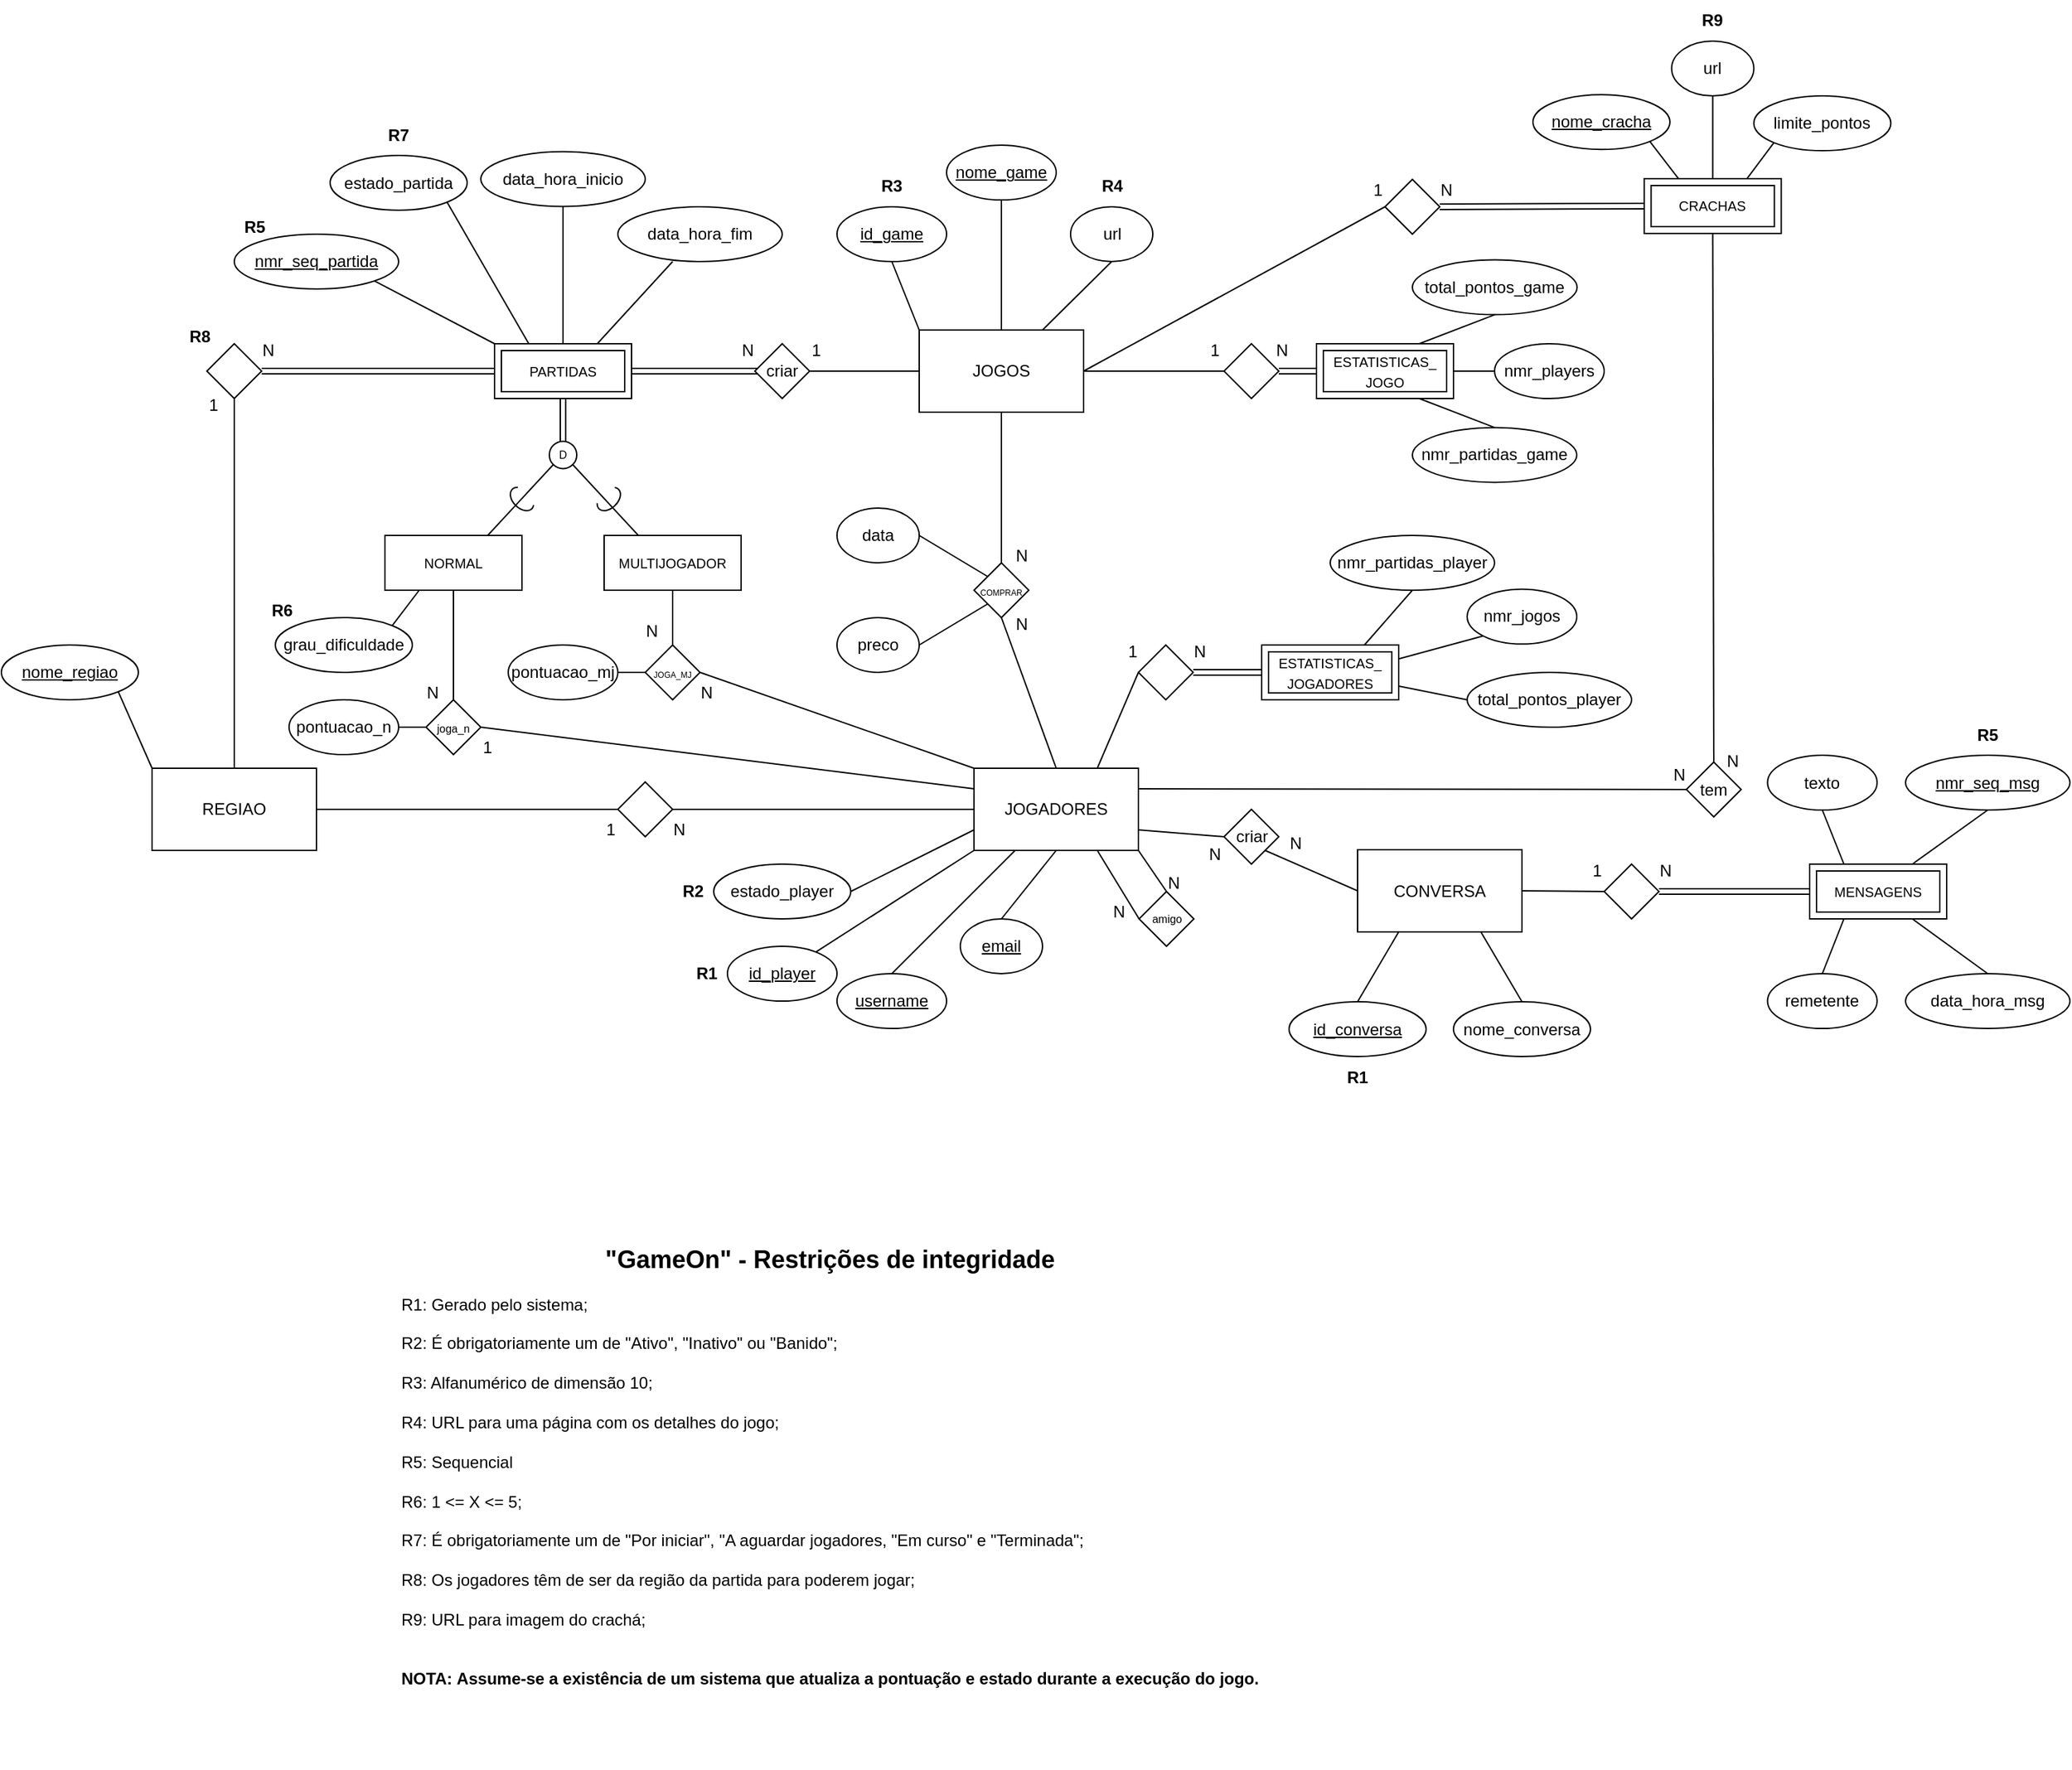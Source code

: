 <mxfile version="20.8.16" type="device"><diagram id="R2lEEEUBdFMjLlhIrx00" name="Page-1"><mxGraphModel dx="2140" dy="1729" grid="1" gridSize="10" guides="1" tooltips="1" connect="1" arrows="1" fold="1" page="1" pageScale="1" pageWidth="850" pageHeight="1100" math="0" shadow="0" extFonts="Permanent Marker^https://fonts.googleapis.com/css?family=Permanent+Marker"><root><mxCell id="0"/><mxCell id="1" parent="0"/><mxCell id="5ZUlN4R4fgIaZtP-SAai-1" value="JOGADORES" style="rounded=0;whiteSpace=wrap;html=1;" parent="1" vertex="1"><mxGeometry x="420" y="290" width="120" height="60" as="geometry"/></mxCell><mxCell id="5ZUlN4R4fgIaZtP-SAai-4" value="estado_player" style="ellipse;whiteSpace=wrap;html=1;" parent="1" vertex="1"><mxGeometry x="230" y="360" width="100" height="40" as="geometry"/></mxCell><mxCell id="5ZUlN4R4fgIaZtP-SAai-7" value="&lt;u&gt;id_player&lt;/u&gt;" style="ellipse;whiteSpace=wrap;html=1;" parent="1" vertex="1"><mxGeometry x="240" y="420" width="80" height="40" as="geometry"/></mxCell><mxCell id="5ZUlN4R4fgIaZtP-SAai-8" value="&lt;u&gt;username&lt;/u&gt;" style="ellipse;whiteSpace=wrap;html=1;" parent="1" vertex="1"><mxGeometry x="320" y="440" width="80" height="40" as="geometry"/></mxCell><mxCell id="5ZUlN4R4fgIaZtP-SAai-9" value="&lt;u&gt;email&lt;/u&gt;" style="ellipse;whiteSpace=wrap;html=1;" parent="1" vertex="1"><mxGeometry x="410" y="400" width="60" height="40" as="geometry"/></mxCell><mxCell id="5ZUlN4R4fgIaZtP-SAai-16" value="" style="rhombus;whiteSpace=wrap;html=1;" parent="1" vertex="1"><mxGeometry x="160" y="300" width="40" height="40" as="geometry"/></mxCell><mxCell id="5ZUlN4R4fgIaZtP-SAai-19" value="" style="endArrow=none;html=1;rounded=0;entryX=1;entryY=0.5;entryDx=0;entryDy=0;exitX=0;exitY=0.5;exitDx=0;exitDy=0;" parent="1" source="5ZUlN4R4fgIaZtP-SAai-1" target="5ZUlN4R4fgIaZtP-SAai-16" edge="1"><mxGeometry width="50" height="50" relative="1" as="geometry"><mxPoint x="420" y="310" as="sourcePoint"/><mxPoint x="470" y="260" as="targetPoint"/></mxGeometry></mxCell><mxCell id="5ZUlN4R4fgIaZtP-SAai-20" value="REGIAO" style="rounded=0;whiteSpace=wrap;html=1;" parent="1" vertex="1"><mxGeometry x="-180" y="290" width="120" height="60" as="geometry"/></mxCell><mxCell id="5ZUlN4R4fgIaZtP-SAai-21" value="&lt;u&gt;nome_regiao&lt;/u&gt;" style="ellipse;whiteSpace=wrap;html=1;" parent="1" vertex="1"><mxGeometry x="-290" y="200" width="100" height="40" as="geometry"/></mxCell><mxCell id="5ZUlN4R4fgIaZtP-SAai-23" value="" style="endArrow=none;html=1;rounded=0;entryX=1;entryY=0.5;entryDx=0;entryDy=0;exitX=0;exitY=0.5;exitDx=0;exitDy=0;" parent="1" source="5ZUlN4R4fgIaZtP-SAai-16" target="5ZUlN4R4fgIaZtP-SAai-20" edge="1"><mxGeometry width="50" height="50" relative="1" as="geometry"><mxPoint x="230" y="410" as="sourcePoint"/><mxPoint x="110" y="410" as="targetPoint"/></mxGeometry></mxCell><mxCell id="5ZUlN4R4fgIaZtP-SAai-24" value="" style="rhombus;whiteSpace=wrap;html=1;" parent="1" vertex="1"><mxGeometry x="-140" y="-20" width="40" height="40" as="geometry"/></mxCell><mxCell id="5ZUlN4R4fgIaZtP-SAai-26" value="" style="endArrow=none;html=1;rounded=0;entryX=0.5;entryY=0;entryDx=0;entryDy=0;exitX=0.5;exitY=1;exitDx=0;exitDy=0;" parent="1" source="5ZUlN4R4fgIaZtP-SAai-24" target="5ZUlN4R4fgIaZtP-SAai-20" edge="1"><mxGeometry width="50" height="50" relative="1" as="geometry"><mxPoint x="-80" y="160" as="sourcePoint"/><mxPoint x="-190" y="140" as="targetPoint"/><Array as="points"><mxPoint x="-120" y="160"/></Array></mxGeometry></mxCell><mxCell id="5ZUlN4R4fgIaZtP-SAai-33" value="1" style="text;html=1;strokeColor=none;fillColor=none;align=center;verticalAlign=middle;whiteSpace=wrap;rounded=0;" parent="1" vertex="1"><mxGeometry x="140" y="320" width="30" height="30" as="geometry"/></mxCell><mxCell id="5ZUlN4R4fgIaZtP-SAai-35" value="N" style="text;html=1;strokeColor=none;fillColor=none;align=center;verticalAlign=middle;whiteSpace=wrap;rounded=0;" parent="1" vertex="1"><mxGeometry x="190" y="320" width="30" height="30" as="geometry"/></mxCell><mxCell id="5ZUlN4R4fgIaZtP-SAai-36" value="1" style="text;html=1;strokeColor=none;fillColor=none;align=center;verticalAlign=middle;whiteSpace=wrap;rounded=0;" parent="1" vertex="1"><mxGeometry x="-150" y="10" width="30" height="30" as="geometry"/></mxCell><mxCell id="5ZUlN4R4fgIaZtP-SAai-40" value="" style="endArrow=none;html=1;rounded=0;exitX=0;exitY=0.75;exitDx=0;exitDy=0;entryX=1;entryY=0.5;entryDx=0;entryDy=0;" parent="1" source="5ZUlN4R4fgIaZtP-SAai-1" target="5ZUlN4R4fgIaZtP-SAai-4" edge="1"><mxGeometry width="50" height="50" relative="1" as="geometry"><mxPoint x="340" y="140" as="sourcePoint"/><mxPoint x="400" y="270" as="targetPoint"/></mxGeometry></mxCell><mxCell id="5ZUlN4R4fgIaZtP-SAai-41" value="estado_partida" style="ellipse;whiteSpace=wrap;html=1;" parent="1" vertex="1"><mxGeometry x="-50" y="-157.5" width="100" height="40" as="geometry"/></mxCell><mxCell id="5ZUlN4R4fgIaZtP-SAai-42" value="" style="endArrow=none;html=1;rounded=0;entryX=1;entryY=1;entryDx=0;entryDy=0;exitX=0.25;exitY=0;exitDx=0;exitDy=0;" parent="1" source="xT7_6nr06duTKNwHcjLB-3" target="5ZUlN4R4fgIaZtP-SAai-41" edge="1"><mxGeometry width="50" height="50" relative="1" as="geometry"><mxPoint x="90" y="-30" as="sourcePoint"/><mxPoint x="60" y="-210" as="targetPoint"/></mxGeometry></mxCell><mxCell id="5ZUlN4R4fgIaZtP-SAai-43" value="" style="endArrow=none;html=1;rounded=0;exitX=0;exitY=1;exitDx=0;exitDy=0;" parent="1" source="5ZUlN4R4fgIaZtP-SAai-1" target="5ZUlN4R4fgIaZtP-SAai-7" edge="1"><mxGeometry width="50" height="50" relative="1" as="geometry"><mxPoint x="504.56" y="268.84" as="sourcePoint"/><mxPoint x="480" y="400" as="targetPoint"/></mxGeometry></mxCell><mxCell id="5ZUlN4R4fgIaZtP-SAai-44" value="" style="endArrow=none;html=1;rounded=0;exitX=0.25;exitY=1;exitDx=0;exitDy=0;entryX=0.5;entryY=0;entryDx=0;entryDy=0;" parent="1" source="5ZUlN4R4fgIaZtP-SAai-1" target="5ZUlN4R4fgIaZtP-SAai-8" edge="1"><mxGeometry width="50" height="50" relative="1" as="geometry"><mxPoint x="554.56" y="290.0" as="sourcePoint"/><mxPoint x="500" y="390" as="targetPoint"/></mxGeometry></mxCell><mxCell id="5ZUlN4R4fgIaZtP-SAai-45" value="" style="endArrow=none;html=1;rounded=0;entryX=0.5;entryY=0;entryDx=0;entryDy=0;exitX=0.5;exitY=1;exitDx=0;exitDy=0;" parent="1" source="5ZUlN4R4fgIaZtP-SAai-1" target="5ZUlN4R4fgIaZtP-SAai-9" edge="1"><mxGeometry width="50" height="50" relative="1" as="geometry"><mxPoint x="600" y="290" as="sourcePoint"/><mxPoint x="554.56" y="210.0" as="targetPoint"/></mxGeometry></mxCell><mxCell id="5ZUlN4R4fgIaZtP-SAai-47" value="&lt;u&gt;nmr_seq_partida&lt;/u&gt;" style="ellipse;whiteSpace=wrap;html=1;" parent="1" vertex="1"><mxGeometry x="-120" y="-100" width="120" height="40" as="geometry"/></mxCell><mxCell id="5ZUlN4R4fgIaZtP-SAai-48" value="" style="endArrow=none;html=1;rounded=0;entryX=1;entryY=1;entryDx=0;entryDy=0;exitX=0;exitY=0;exitDx=0;exitDy=0;" parent="1" source="xT7_6nr06duTKNwHcjLB-3" target="5ZUlN4R4fgIaZtP-SAai-47" edge="1"><mxGeometry width="50" height="50" relative="1" as="geometry"><mxPoint x="60" y="-30" as="sourcePoint"/><mxPoint x="99.997" y="-249.996" as="targetPoint"/></mxGeometry></mxCell><mxCell id="5ZUlN4R4fgIaZtP-SAai-50" value="data_hora_inicio" style="ellipse;whiteSpace=wrap;html=1;" parent="1" vertex="1"><mxGeometry x="60" y="-160.25" width="120" height="40" as="geometry"/></mxCell><mxCell id="5ZUlN4R4fgIaZtP-SAai-51" value="data_hora_fim" style="ellipse;whiteSpace=wrap;html=1;" parent="1" vertex="1"><mxGeometry x="160" y="-120" width="120" height="40" as="geometry"/></mxCell><mxCell id="5ZUlN4R4fgIaZtP-SAai-52" value="" style="endArrow=none;html=1;rounded=0;entryX=0.5;entryY=1;entryDx=0;entryDy=0;exitX=0.5;exitY=0;exitDx=0;exitDy=0;" parent="1" source="xT7_6nr06duTKNwHcjLB-3" target="5ZUlN4R4fgIaZtP-SAai-50" edge="1"><mxGeometry width="50" height="50" relative="1" as="geometry"><mxPoint x="120" y="-30" as="sourcePoint"/><mxPoint x="145" y="-270.0" as="targetPoint"/></mxGeometry></mxCell><mxCell id="5ZUlN4R4fgIaZtP-SAai-53" value="" style="endArrow=none;html=1;rounded=0;exitX=0.75;exitY=0;exitDx=0;exitDy=0;" parent="1" source="xT7_6nr06duTKNwHcjLB-3" edge="1"><mxGeometry width="50" height="50" relative="1" as="geometry"><mxPoint x="150" y="-30" as="sourcePoint"/><mxPoint x="200" y="-80" as="targetPoint"/></mxGeometry></mxCell><mxCell id="5ZUlN4R4fgIaZtP-SAai-54" value="JOGOS" style="rounded=0;whiteSpace=wrap;html=1;" parent="1" vertex="1"><mxGeometry x="380" y="-30" width="120" height="60" as="geometry"/></mxCell><mxCell id="5ZUlN4R4fgIaZtP-SAai-55" value="criar" style="rhombus;whiteSpace=wrap;html=1;" parent="1" vertex="1"><mxGeometry x="260" y="-20" width="40" height="40" as="geometry"/></mxCell><mxCell id="5ZUlN4R4fgIaZtP-SAai-57" value="" style="endArrow=none;html=1;rounded=0;exitX=1;exitY=0.5;exitDx=0;exitDy=0;entryX=0;entryY=0.5;entryDx=0;entryDy=0;" parent="1" source="5ZUlN4R4fgIaZtP-SAai-55" target="5ZUlN4R4fgIaZtP-SAai-54" edge="1"><mxGeometry width="50" height="50" relative="1" as="geometry"><mxPoint x="420" y="-80" as="sourcePoint"/><mxPoint x="560" y="-20" as="targetPoint"/></mxGeometry></mxCell><mxCell id="5ZUlN4R4fgIaZtP-SAai-60" value="N" style="text;html=1;strokeColor=none;fillColor=none;align=center;verticalAlign=middle;whiteSpace=wrap;rounded=0;" parent="1" vertex="1"><mxGeometry x="-110" y="-30" width="30" height="30" as="geometry"/></mxCell><mxCell id="5ZUlN4R4fgIaZtP-SAai-61" value="N" style="text;html=1;strokeColor=none;fillColor=none;align=center;verticalAlign=middle;whiteSpace=wrap;rounded=0;" parent="1" vertex="1"><mxGeometry x="240" y="-30" width="30" height="30" as="geometry"/></mxCell><mxCell id="5ZUlN4R4fgIaZtP-SAai-62" value="1" style="text;html=1;strokeColor=none;fillColor=none;align=center;verticalAlign=middle;whiteSpace=wrap;rounded=0;" parent="1" vertex="1"><mxGeometry x="290" y="-30" width="30" height="30" as="geometry"/></mxCell><mxCell id="5ZUlN4R4fgIaZtP-SAai-64" value="" style="endArrow=none;html=1;rounded=0;entryX=1;entryY=1;entryDx=0;entryDy=0;exitX=0;exitY=0;exitDx=0;exitDy=0;" parent="1" source="5ZUlN4R4fgIaZtP-SAai-20" target="5ZUlN4R4fgIaZtP-SAai-21" edge="1"><mxGeometry width="50" height="50" relative="1" as="geometry"><mxPoint x="-100" y="300" as="sourcePoint"/><mxPoint x="-180" y="300" as="targetPoint"/></mxGeometry></mxCell><mxCell id="5ZUlN4R4fgIaZtP-SAai-65" value="url" style="ellipse;whiteSpace=wrap;html=1;" parent="1" vertex="1"><mxGeometry x="490.5" y="-120" width="60" height="40" as="geometry"/></mxCell><mxCell id="5ZUlN4R4fgIaZtP-SAai-66" value="&lt;u&gt;id_game&lt;/u&gt;" style="ellipse;whiteSpace=wrap;html=1;" parent="1" vertex="1"><mxGeometry x="320" y="-120" width="80" height="40" as="geometry"/></mxCell><mxCell id="5ZUlN4R4fgIaZtP-SAai-67" value="&lt;u&gt;nome_game&lt;/u&gt;" style="ellipse;whiteSpace=wrap;html=1;" parent="1" vertex="1"><mxGeometry x="400" y="-165" width="80" height="40" as="geometry"/></mxCell><mxCell id="5ZUlN4R4fgIaZtP-SAai-68" value="" style="endArrow=none;html=1;rounded=0;entryX=0.5;entryY=1;entryDx=0;entryDy=0;exitX=0;exitY=0;exitDx=0;exitDy=0;" parent="1" source="5ZUlN4R4fgIaZtP-SAai-54" target="5ZUlN4R4fgIaZtP-SAai-66" edge="1"><mxGeometry width="50" height="50" relative="1" as="geometry"><mxPoint x="480" y="110" as="sourcePoint"/><mxPoint x="530" y="60" as="targetPoint"/></mxGeometry></mxCell><mxCell id="5ZUlN4R4fgIaZtP-SAai-69" value="" style="endArrow=none;html=1;rounded=0;entryX=0.5;entryY=1;entryDx=0;entryDy=0;exitX=0.75;exitY=0;exitDx=0;exitDy=0;" parent="1" source="5ZUlN4R4fgIaZtP-SAai-54" target="5ZUlN4R4fgIaZtP-SAai-65" edge="1"><mxGeometry width="50" height="50" relative="1" as="geometry"><mxPoint x="570" y="-20" as="sourcePoint"/><mxPoint x="630" y="-70" as="targetPoint"/></mxGeometry></mxCell><mxCell id="5ZUlN4R4fgIaZtP-SAai-70" value="" style="endArrow=none;html=1;rounded=0;entryX=0.5;entryY=1;entryDx=0;entryDy=0;exitX=0.5;exitY=0;exitDx=0;exitDy=0;" parent="1" source="5ZUlN4R4fgIaZtP-SAai-54" target="5ZUlN4R4fgIaZtP-SAai-67" edge="1"><mxGeometry width="50" height="50" relative="1" as="geometry"><mxPoint x="580" y="-10" as="sourcePoint"/><mxPoint x="640" y="-60" as="targetPoint"/></mxGeometry></mxCell><mxCell id="5ZUlN4R4fgIaZtP-SAai-71" value="&lt;font style=&quot;font-size: 6px;&quot;&gt;COMPRAR&lt;/font&gt;" style="rhombus;whiteSpace=wrap;html=1;" parent="1" vertex="1"><mxGeometry x="420" y="140" width="40" height="40" as="geometry"/></mxCell><mxCell id="5ZUlN4R4fgIaZtP-SAai-72" value="" style="endArrow=none;html=1;rounded=0;fontSize=8;entryX=0.5;entryY=1;entryDx=0;entryDy=0;exitX=0.5;exitY=0;exitDx=0;exitDy=0;" parent="1" source="5ZUlN4R4fgIaZtP-SAai-71" target="5ZUlN4R4fgIaZtP-SAai-54" edge="1"><mxGeometry width="50" height="50" relative="1" as="geometry"><mxPoint x="480" y="190" as="sourcePoint"/><mxPoint x="530" y="140" as="targetPoint"/></mxGeometry></mxCell><mxCell id="5ZUlN4R4fgIaZtP-SAai-73" value="" style="endArrow=none;html=1;rounded=0;fontSize=8;entryX=0.5;entryY=1;entryDx=0;entryDy=0;exitX=0.5;exitY=0;exitDx=0;exitDy=0;" parent="1" source="5ZUlN4R4fgIaZtP-SAai-1" target="5ZUlN4R4fgIaZtP-SAai-71" edge="1"><mxGeometry width="50" height="50" relative="1" as="geometry"><mxPoint x="450" y="290" as="sourcePoint"/><mxPoint x="549.58" y="165.0" as="targetPoint"/></mxGeometry></mxCell><mxCell id="5ZUlN4R4fgIaZtP-SAai-74" value="N" style="text;html=1;strokeColor=none;fillColor=none;align=center;verticalAlign=middle;whiteSpace=wrap;rounded=0;" parent="1" vertex="1"><mxGeometry x="440" y="120" width="30" height="30" as="geometry"/></mxCell><mxCell id="5ZUlN4R4fgIaZtP-SAai-75" value="N" style="text;html=1;strokeColor=none;fillColor=none;align=center;verticalAlign=middle;whiteSpace=wrap;rounded=0;" parent="1" vertex="1"><mxGeometry x="440" y="170" width="30" height="30" as="geometry"/></mxCell><mxCell id="5ZUlN4R4fgIaZtP-SAai-77" value="preco" style="ellipse;whiteSpace=wrap;html=1;" parent="1" vertex="1"><mxGeometry x="320" y="180" width="60" height="40" as="geometry"/></mxCell><mxCell id="5ZUlN4R4fgIaZtP-SAai-78" value="data" style="ellipse;whiteSpace=wrap;html=1;" parent="1" vertex="1"><mxGeometry x="320" y="100" width="60" height="40" as="geometry"/></mxCell><mxCell id="5ZUlN4R4fgIaZtP-SAai-79" value="" style="endArrow=none;html=1;rounded=0;fontSize=8;entryX=1;entryY=0.5;entryDx=0;entryDy=0;exitX=0;exitY=0;exitDx=0;exitDy=0;" parent="1" source="5ZUlN4R4fgIaZtP-SAai-71" target="5ZUlN4R4fgIaZtP-SAai-78" edge="1"><mxGeometry width="50" height="50" relative="1" as="geometry"><mxPoint x="410" y="150" as="sourcePoint"/><mxPoint x="460" y="100" as="targetPoint"/></mxGeometry></mxCell><mxCell id="5ZUlN4R4fgIaZtP-SAai-80" value="" style="endArrow=none;html=1;rounded=0;fontSize=8;entryX=1;entryY=0.5;entryDx=0;entryDy=0;exitX=0;exitY=1;exitDx=0;exitDy=0;" parent="1" source="5ZUlN4R4fgIaZtP-SAai-71" target="5ZUlN4R4fgIaZtP-SAai-77" edge="1"><mxGeometry width="50" height="50" relative="1" as="geometry"><mxPoint x="430" y="160.0" as="sourcePoint"/><mxPoint x="381.213" y="144.142" as="targetPoint"/></mxGeometry></mxCell><mxCell id="5ZUlN4R4fgIaZtP-SAai-95" value="" style="endArrow=none;html=1;rounded=0;fontSize=8;exitX=0.5;exitY=1;exitDx=0;exitDy=0;entryX=0.5;entryY=0;entryDx=0;entryDy=0;" parent="1" edge="1"><mxGeometry width="50" height="50" relative="1" as="geometry"><mxPoint x="118" y="20" as="sourcePoint"/><mxPoint x="118" y="51.19" as="targetPoint"/><Array as="points"><mxPoint x="118" y="30"/></Array></mxGeometry></mxCell><mxCell id="5ZUlN4R4fgIaZtP-SAai-96" value="D" style="ellipse;whiteSpace=wrap;html=1;aspect=fixed;fontSize=8;" parent="1" vertex="1"><mxGeometry x="110" y="51.19" width="20" height="20" as="geometry"/></mxCell><mxCell id="5ZUlN4R4fgIaZtP-SAai-97" value="" style="endArrow=none;html=1;rounded=0;fontSize=8;exitX=1;exitY=1;exitDx=0;exitDy=0;entryX=0.25;entryY=0;entryDx=0;entryDy=0;" parent="1" source="5ZUlN4R4fgIaZtP-SAai-96" target="5ZUlN4R4fgIaZtP-SAai-99" edge="1"><mxGeometry width="50" height="50" relative="1" as="geometry"><mxPoint x="160" y="240" as="sourcePoint"/><mxPoint x="160" y="160" as="targetPoint"/></mxGeometry></mxCell><mxCell id="5ZUlN4R4fgIaZtP-SAai-99" value="&lt;font style=&quot;font-size: 10px;&quot;&gt;MULTIJOGADOR&lt;/font&gt;" style="rounded=0;whiteSpace=wrap;html=1;" parent="1" vertex="1"><mxGeometry x="150" y="120" width="100" height="40" as="geometry"/></mxCell><mxCell id="5ZUlN4R4fgIaZtP-SAai-100" value="&lt;font style=&quot;font-size: 10px;&quot;&gt;NORMAL&lt;/font&gt;" style="rounded=0;whiteSpace=wrap;html=1;" parent="1" vertex="1"><mxGeometry x="-10" y="120" width="100" height="40" as="geometry"/></mxCell><mxCell id="5ZUlN4R4fgIaZtP-SAai-101" value="grau_dificuldade" style="ellipse;whiteSpace=wrap;html=1;" parent="1" vertex="1"><mxGeometry x="-90" y="180" width="100" height="40" as="geometry"/></mxCell><mxCell id="5ZUlN4R4fgIaZtP-SAai-102" value="" style="endArrow=none;html=1;rounded=0;fontSize=8;entryX=1;entryY=0;entryDx=0;entryDy=0;exitX=0.25;exitY=1;exitDx=0;exitDy=0;" parent="1" source="5ZUlN4R4fgIaZtP-SAai-100" target="5ZUlN4R4fgIaZtP-SAai-101" edge="1"><mxGeometry width="50" height="50" relative="1" as="geometry"><mxPoint y="300" as="sourcePoint"/><mxPoint x="90" y="220" as="targetPoint"/></mxGeometry></mxCell><mxCell id="5ZUlN4R4fgIaZtP-SAai-105" value="&lt;font style=&quot;font-size: 6px;&quot;&gt;JOGA_MJ&lt;/font&gt;" style="rhombus;whiteSpace=wrap;html=1;" parent="1" vertex="1"><mxGeometry x="180" y="200" width="40" height="40" as="geometry"/></mxCell><mxCell id="5ZUlN4R4fgIaZtP-SAai-106" value="N" style="text;html=1;strokeColor=none;fillColor=none;align=center;verticalAlign=middle;whiteSpace=wrap;rounded=0;" parent="1" vertex="1"><mxGeometry x="170" y="175" width="30" height="30" as="geometry"/></mxCell><mxCell id="5ZUlN4R4fgIaZtP-SAai-107" value="N" style="text;html=1;strokeColor=none;fillColor=none;align=center;verticalAlign=middle;whiteSpace=wrap;rounded=0;" parent="1" vertex="1"><mxGeometry x="210" y="220" width="30" height="30" as="geometry"/></mxCell><mxCell id="5ZUlN4R4fgIaZtP-SAai-108" value="" style="endArrow=none;html=1;rounded=0;fontSize=8;entryX=0.5;entryY=1;entryDx=0;entryDy=0;exitX=0.5;exitY=0;exitDx=0;exitDy=0;" parent="1" source="5ZUlN4R4fgIaZtP-SAai-105" target="5ZUlN4R4fgIaZtP-SAai-99" edge="1"><mxGeometry width="50" height="50" relative="1" as="geometry"><mxPoint x="120" y="250" as="sourcePoint"/><mxPoint x="170" y="200" as="targetPoint"/></mxGeometry></mxCell><mxCell id="5ZUlN4R4fgIaZtP-SAai-111" value="" style="endArrow=none;html=1;rounded=0;fontSize=8;exitX=0;exitY=0;exitDx=0;exitDy=0;entryX=1;entryY=0.5;entryDx=0;entryDy=0;" parent="1" source="5ZUlN4R4fgIaZtP-SAai-1" target="5ZUlN4R4fgIaZtP-SAai-105" edge="1"><mxGeometry width="50" height="50" relative="1" as="geometry"><mxPoint x="420" y="290" as="sourcePoint"/><mxPoint x="320" y="250" as="targetPoint"/></mxGeometry></mxCell><mxCell id="5ZUlN4R4fgIaZtP-SAai-112" value="pontuacao_mj" style="ellipse;whiteSpace=wrap;html=1;" parent="1" vertex="1"><mxGeometry x="80" y="200" width="80" height="40" as="geometry"/></mxCell><mxCell id="5ZUlN4R4fgIaZtP-SAai-113" value="" style="endArrow=none;html=1;rounded=0;fontSize=8;entryX=1;entryY=0.5;entryDx=0;entryDy=0;exitX=0;exitY=0.5;exitDx=0;exitDy=0;" parent="1" source="5ZUlN4R4fgIaZtP-SAai-105" target="5ZUlN4R4fgIaZtP-SAai-112" edge="1"><mxGeometry width="50" height="50" relative="1" as="geometry"><mxPoint x="150" y="250.0" as="sourcePoint"/><mxPoint x="100" y="280.0" as="targetPoint"/></mxGeometry></mxCell><mxCell id="5ZUlN4R4fgIaZtP-SAai-114" value="&lt;font style=&quot;font-size: 8px;&quot;&gt;joga_n&lt;/font&gt;" style="rhombus;whiteSpace=wrap;html=1;" parent="1" vertex="1"><mxGeometry x="20" y="240" width="40" height="40" as="geometry"/></mxCell><mxCell id="5ZUlN4R4fgIaZtP-SAai-115" value="N" style="text;html=1;strokeColor=none;fillColor=none;align=center;verticalAlign=middle;whiteSpace=wrap;rounded=0;" parent="1" vertex="1"><mxGeometry x="10" y="220" width="30" height="30" as="geometry"/></mxCell><mxCell id="5ZUlN4R4fgIaZtP-SAai-116" value="" style="endArrow=none;html=1;rounded=0;fontSize=8;entryX=0.5;entryY=1;entryDx=0;entryDy=0;exitX=0.5;exitY=0;exitDx=0;exitDy=0;" parent="1" source="5ZUlN4R4fgIaZtP-SAai-114" target="5ZUlN4R4fgIaZtP-SAai-100" edge="1"><mxGeometry width="50" height="50" relative="1" as="geometry"><mxPoint x="-40" y="300" as="sourcePoint"/><mxPoint x="10" y="250" as="targetPoint"/></mxGeometry></mxCell><mxCell id="5ZUlN4R4fgIaZtP-SAai-117" value="1" style="text;html=1;strokeColor=none;fillColor=none;align=center;verticalAlign=middle;whiteSpace=wrap;rounded=0;" parent="1" vertex="1"><mxGeometry x="50" y="260" width="30" height="30" as="geometry"/></mxCell><mxCell id="5ZUlN4R4fgIaZtP-SAai-118" value="" style="endArrow=none;html=1;rounded=0;fontSize=8;exitX=1;exitY=0.5;exitDx=0;exitDy=0;entryX=0;entryY=0.25;entryDx=0;entryDy=0;" parent="1" source="5ZUlN4R4fgIaZtP-SAai-114" target="5ZUlN4R4fgIaZtP-SAai-1" edge="1"><mxGeometry width="50" height="50" relative="1" as="geometry"><mxPoint x="250" y="210" as="sourcePoint"/><mxPoint x="330" y="290" as="targetPoint"/></mxGeometry></mxCell><mxCell id="5ZUlN4R4fgIaZtP-SAai-124" value="amigo" style="rhombus;whiteSpace=wrap;html=1;fontSize=8;" parent="1" vertex="1"><mxGeometry x="540.5" y="380" width="40" height="40" as="geometry"/></mxCell><mxCell id="5ZUlN4R4fgIaZtP-SAai-127" value="N" style="text;html=1;strokeColor=none;fillColor=none;align=center;verticalAlign=middle;whiteSpace=wrap;rounded=0;" parent="1" vertex="1"><mxGeometry x="550.5" y="359" width="30" height="30" as="geometry"/></mxCell><mxCell id="5ZUlN4R4fgIaZtP-SAai-128" value="N" style="text;html=1;strokeColor=none;fillColor=none;align=center;verticalAlign=middle;whiteSpace=wrap;rounded=0;" parent="1" vertex="1"><mxGeometry x="510.5" y="380" width="30" height="30" as="geometry"/></mxCell><mxCell id="5ZUlN4R4fgIaZtP-SAai-129" value="" style="endArrow=none;html=1;rounded=0;fontSize=8;exitX=1;exitY=1;exitDx=0;exitDy=0;entryX=0.5;entryY=0;entryDx=0;entryDy=0;" parent="1" source="5ZUlN4R4fgIaZtP-SAai-1" target="5ZUlN4R4fgIaZtP-SAai-124" edge="1"><mxGeometry width="50" height="50" relative="1" as="geometry"><mxPoint x="610" y="230" as="sourcePoint"/><mxPoint x="660" y="180" as="targetPoint"/></mxGeometry></mxCell><mxCell id="5ZUlN4R4fgIaZtP-SAai-130" value="" style="endArrow=none;html=1;rounded=0;fontSize=8;exitX=0.75;exitY=1;exitDx=0;exitDy=0;entryX=0;entryY=0.5;entryDx=0;entryDy=0;" parent="1" source="5ZUlN4R4fgIaZtP-SAai-1" target="5ZUlN4R4fgIaZtP-SAai-124" edge="1"><mxGeometry width="50" height="50" relative="1" as="geometry"><mxPoint x="590" y="355" as="sourcePoint"/><mxPoint x="660" y="360" as="targetPoint"/></mxGeometry></mxCell><mxCell id="5ZUlN4R4fgIaZtP-SAai-133" value="url" style="ellipse;whiteSpace=wrap;html=1;" parent="1" vertex="1"><mxGeometry x="929.25" y="-240.97" width="60" height="40" as="geometry"/></mxCell><mxCell id="5ZUlN4R4fgIaZtP-SAai-134" value="&lt;u&gt;nome_cracha&lt;/u&gt;" style="ellipse;whiteSpace=wrap;html=1;" parent="1" vertex="1"><mxGeometry x="828" y="-201.85" width="100" height="40" as="geometry"/></mxCell><mxCell id="5ZUlN4R4fgIaZtP-SAai-135" value="limite_pontos" style="ellipse;whiteSpace=wrap;html=1;" parent="1" vertex="1"><mxGeometry x="989.25" y="-200.97" width="100" height="40" as="geometry"/></mxCell><mxCell id="5ZUlN4R4fgIaZtP-SAai-136" value="" style="endArrow=none;html=1;rounded=0;fontSize=8;entryX=1;entryY=1;entryDx=0;entryDy=0;exitX=0.25;exitY=0;exitDx=0;exitDy=0;" parent="1" source="NQxanxjoqp7kOmEXmjQ--9" target="5ZUlN4R4fgIaZtP-SAai-134" edge="1"><mxGeometry width="50" height="50" relative="1" as="geometry"><mxPoint x="935.46" y="-159.35" as="sourcePoint"/><mxPoint x="885.5" y="-199.35" as="targetPoint"/></mxGeometry></mxCell><mxCell id="5ZUlN4R4fgIaZtP-SAai-137" value="" style="endArrow=none;html=1;rounded=0;fontSize=8;entryX=0.5;entryY=1;entryDx=0;entryDy=0;exitX=0.5;exitY=0;exitDx=0;exitDy=0;" parent="1" source="NQxanxjoqp7kOmEXmjQ--9" target="5ZUlN4R4fgIaZtP-SAai-133" edge="1"><mxGeometry width="50" height="50" relative="1" as="geometry"><mxPoint x="955.5" y="-159.35" as="sourcePoint"/><mxPoint x="895.5" y="-189.35" as="targetPoint"/></mxGeometry></mxCell><mxCell id="5ZUlN4R4fgIaZtP-SAai-138" value="" style="endArrow=none;html=1;rounded=0;fontSize=8;exitX=0.75;exitY=0;exitDx=0;exitDy=0;entryX=0;entryY=1;entryDx=0;entryDy=0;" parent="1" source="NQxanxjoqp7kOmEXmjQ--9" target="5ZUlN4R4fgIaZtP-SAai-135" edge="1"><mxGeometry width="50" height="50" relative="1" as="geometry"><mxPoint x="985.5" y="-159.35" as="sourcePoint"/><mxPoint x="990.145" y="-215.208" as="targetPoint"/></mxGeometry></mxCell><mxCell id="5ZUlN4R4fgIaZtP-SAai-144" value="" style="rhombus;whiteSpace=wrap;html=1;" parent="1" vertex="1"><mxGeometry x="720" y="-140" width="40" height="40" as="geometry"/></mxCell><mxCell id="5ZUlN4R4fgIaZtP-SAai-145" value="N" style="text;html=1;strokeColor=none;fillColor=none;align=center;verticalAlign=middle;whiteSpace=wrap;rounded=0;" parent="1" vertex="1"><mxGeometry x="750" y="-147.5" width="30" height="30" as="geometry"/></mxCell><mxCell id="5ZUlN4R4fgIaZtP-SAai-147" value="1" style="text;html=1;strokeColor=none;fillColor=none;align=center;verticalAlign=middle;whiteSpace=wrap;rounded=0;" parent="1" vertex="1"><mxGeometry x="700" y="-147.5" width="30" height="30" as="geometry"/></mxCell><mxCell id="5ZUlN4R4fgIaZtP-SAai-149" value="" style="endArrow=none;html=1;rounded=0;fontSize=8;entryX=0;entryY=0.5;entryDx=0;entryDy=0;exitX=1;exitY=0.5;exitDx=0;exitDy=0;" parent="1" source="5ZUlN4R4fgIaZtP-SAai-54" target="5ZUlN4R4fgIaZtP-SAai-144" edge="1"><mxGeometry width="50" height="50" relative="1" as="geometry"><mxPoint x="540" as="sourcePoint"/><mxPoint x="640" y="39.31" as="targetPoint"/></mxGeometry></mxCell><mxCell id="5ZUlN4R4fgIaZtP-SAai-150" value="&lt;font style=&quot;font-size: 12px;&quot;&gt;tem&lt;/font&gt;" style="rhombus;whiteSpace=wrap;html=1;" parent="1" vertex="1"><mxGeometry x="940" y="285.5" width="40" height="40" as="geometry"/></mxCell><mxCell id="5ZUlN4R4fgIaZtP-SAai-151" value="N" style="text;html=1;strokeColor=none;fillColor=none;align=center;verticalAlign=middle;whiteSpace=wrap;rounded=0;" parent="1" vertex="1"><mxGeometry x="920" y="280.0" width="30" height="30" as="geometry"/></mxCell><mxCell id="5ZUlN4R4fgIaZtP-SAai-152" value="N" style="text;html=1;strokeColor=none;fillColor=none;align=center;verticalAlign=middle;whiteSpace=wrap;rounded=0;" parent="1" vertex="1"><mxGeometry x="959.25" y="270" width="30" height="30" as="geometry"/></mxCell><mxCell id="5ZUlN4R4fgIaZtP-SAai-154" value="" style="endArrow=none;html=1;rounded=0;fontSize=8;entryX=0.5;entryY=1;entryDx=0;entryDy=0;exitX=0.5;exitY=0;exitDx=0;exitDy=0;" parent="1" source="5ZUlN4R4fgIaZtP-SAai-150" target="NQxanxjoqp7kOmEXmjQ--9" edge="1"><mxGeometry width="50" height="50" relative="1" as="geometry"><mxPoint x="568" y="148.15" as="sourcePoint"/><mxPoint x="638" y="28.15" as="targetPoint"/><Array as="points"/></mxGeometry></mxCell><mxCell id="5ZUlN4R4fgIaZtP-SAai-156" value="&lt;div style=&quot;text-align: center;&quot;&gt;&lt;b style=&quot;background-color: initial;&quot;&gt;&lt;font style=&quot;font-size: 18px;&quot;&gt;&quot;GameOn&quot; - Restrições de integridade&lt;/font&gt;&lt;/b&gt;&lt;/div&gt;&lt;br&gt;R1: Gerado pelo sistema;&lt;br&gt;&lt;br&gt;R2: É obrigatoriamente um de &quot;Ativo&quot;, &quot;Inativo&quot; ou &quot;Banido&quot;;&lt;br&gt;&lt;br&gt;R3: Alfanumérico de dimensão 10;&lt;br&gt;&lt;br&gt;R4: URL para uma página com os detalhes do jogo;&lt;br&gt;&lt;br&gt;R5: Sequencial&lt;br&gt;&lt;br&gt;R6: 1 &amp;lt;= X &amp;lt;= 5;&lt;br&gt;&lt;br&gt;R7: É obrigatoriamente um de &quot;Por iniciar&quot;, &quot;A aguardar jogadores, &quot;Em curso&quot; e &quot;Terminada&quot;;&lt;br&gt;&lt;br&gt;R8: Os jogadores têm de ser da região da partida para poderem jogar;&lt;br&gt;&lt;br&gt;R9: URL para imagem do crachá;&lt;br&gt;&lt;br&gt;&lt;br&gt;&lt;b&gt;NOTA:&amp;nbsp;Assume-se a existência de um sistema&amp;nbsp;&lt;span style=&quot;background-color: initial;&quot;&gt;que atualiza a pontuação e estado durante a execução do jogo.&lt;/span&gt;&lt;/b&gt;" style="text;html=1;strokeColor=none;fillColor=none;align=left;verticalAlign=middle;whiteSpace=wrap;rounded=0;fontSize=12;" parent="1" vertex="1"><mxGeometry y="580" width="640" height="440" as="geometry"/></mxCell><mxCell id="5ZUlN4R4fgIaZtP-SAai-159" value="&lt;font style=&quot;font-size: 12px;&quot;&gt;R2&lt;/font&gt;" style="text;html=1;strokeColor=none;fillColor=none;align=center;verticalAlign=middle;whiteSpace=wrap;rounded=0;fontSize=8;fontStyle=1" parent="1" vertex="1"><mxGeometry x="200" y="365" width="30" height="30" as="geometry"/></mxCell><mxCell id="5ZUlN4R4fgIaZtP-SAai-160" value="&lt;font style=&quot;font-size: 12px;&quot;&gt;R3&lt;/font&gt;" style="text;html=1;strokeColor=none;fillColor=none;align=center;verticalAlign=middle;whiteSpace=wrap;rounded=0;fontSize=8;fontStyle=1" parent="1" vertex="1"><mxGeometry x="345" y="-150" width="30" height="30" as="geometry"/></mxCell><mxCell id="5ZUlN4R4fgIaZtP-SAai-161" value="&lt;font style=&quot;font-size: 12px;&quot;&gt;R4&lt;br&gt;&lt;/font&gt;" style="text;html=1;strokeColor=none;fillColor=none;align=center;verticalAlign=middle;whiteSpace=wrap;rounded=0;fontSize=8;fontStyle=1" parent="1" vertex="1"><mxGeometry x="505.5" y="-150" width="30" height="30" as="geometry"/></mxCell><mxCell id="5ZUlN4R4fgIaZtP-SAai-163" value="&lt;font style=&quot;font-size: 12px;&quot;&gt;R6&lt;br&gt;&lt;/font&gt;" style="text;html=1;strokeColor=none;fillColor=none;align=center;verticalAlign=middle;whiteSpace=wrap;rounded=0;fontSize=8;fontStyle=1" parent="1" vertex="1"><mxGeometry x="-100" y="160" width="30" height="30" as="geometry"/></mxCell><mxCell id="5ZUlN4R4fgIaZtP-SAai-164" value="&lt;font style=&quot;font-size: 12px;&quot;&gt;&lt;b&gt;R7&lt;/b&gt;&lt;br&gt;&lt;/font&gt;" style="text;html=1;strokeColor=none;fillColor=none;align=center;verticalAlign=middle;whiteSpace=wrap;rounded=0;fontSize=8;" parent="1" vertex="1"><mxGeometry x="-15" y="-187.5" width="30" height="30" as="geometry"/></mxCell><mxCell id="5ZUlN4R4fgIaZtP-SAai-166" value="&lt;font style=&quot;font-size: 12px;&quot;&gt;&lt;span&gt;R8&lt;/span&gt;&lt;br&gt;&lt;/font&gt;" style="text;html=1;strokeColor=none;fillColor=none;align=center;verticalAlign=middle;whiteSpace=wrap;rounded=0;fontSize=8;fontStyle=1" parent="1" vertex="1"><mxGeometry x="-160" y="-40" width="30" height="30" as="geometry"/></mxCell><mxCell id="5ZUlN4R4fgIaZtP-SAai-170" value="&lt;font style=&quot;font-size: 12px;&quot;&gt;&lt;b&gt;R9&lt;/b&gt;&lt;br&gt;&lt;/font&gt;" style="text;html=1;strokeColor=none;fillColor=none;align=center;verticalAlign=middle;whiteSpace=wrap;rounded=0;fontSize=8;" parent="1" vertex="1"><mxGeometry x="944.25" y="-270.97" width="30" height="30" as="geometry"/></mxCell><mxCell id="5ZUlN4R4fgIaZtP-SAai-174" value="&lt;font style=&quot;font-size: 12px;&quot;&gt;R1&lt;/font&gt;" style="text;html=1;strokeColor=none;fillColor=none;align=center;verticalAlign=middle;whiteSpace=wrap;rounded=0;fontSize=8;fontStyle=1" parent="1" vertex="1"><mxGeometry x="210" y="425" width="30" height="30" as="geometry"/></mxCell><mxCell id="5ZUlN4R4fgIaZtP-SAai-175" value="" style="endArrow=none;html=1;rounded=0;fontSize=8;exitX=0;exitY=0.5;exitDx=0;exitDy=0;entryX=1;entryY=0.25;entryDx=0;entryDy=0;" parent="1" source="5ZUlN4R4fgIaZtP-SAai-150" target="5ZUlN4R4fgIaZtP-SAai-1" edge="1"><mxGeometry width="50" height="50" relative="1" as="geometry"><mxPoint x="810" y="415.0" as="sourcePoint"/><mxPoint x="590" y="345.0" as="targetPoint"/></mxGeometry></mxCell><mxCell id="5ZUlN4R4fgIaZtP-SAai-176" value="" style="rhombus;whiteSpace=wrap;html=1;" parent="1" vertex="1"><mxGeometry x="540" y="200" width="40" height="40" as="geometry"/></mxCell><mxCell id="5ZUlN4R4fgIaZtP-SAai-177" value="N" style="text;html=1;strokeColor=none;fillColor=none;align=center;verticalAlign=middle;whiteSpace=wrap;rounded=0;" parent="1" vertex="1"><mxGeometry x="630" y="-30" width="30" height="30" as="geometry"/></mxCell><mxCell id="5ZUlN4R4fgIaZtP-SAai-178" value="1" style="text;html=1;strokeColor=none;fillColor=none;align=center;verticalAlign=middle;whiteSpace=wrap;rounded=0;" parent="1" vertex="1"><mxGeometry x="580.5" y="-30" width="30" height="30" as="geometry"/></mxCell><mxCell id="5ZUlN4R4fgIaZtP-SAai-179" value="" style="rhombus;whiteSpace=wrap;html=1;" parent="1" vertex="1"><mxGeometry x="602.5" y="-20" width="40" height="40" as="geometry"/></mxCell><mxCell id="5ZUlN4R4fgIaZtP-SAai-181" value="" style="endArrow=none;html=1;rounded=0;fontSize=8;entryX=0;entryY=0.5;entryDx=0;entryDy=0;exitX=1;exitY=0.5;exitDx=0;exitDy=0;" parent="1" source="5ZUlN4R4fgIaZtP-SAai-54" target="5ZUlN4R4fgIaZtP-SAai-179" edge="1"><mxGeometry width="50" height="50" relative="1" as="geometry"><mxPoint x="480" y="40" as="sourcePoint"/><mxPoint x="620" y="70.0" as="targetPoint"/><Array as="points"/></mxGeometry></mxCell><mxCell id="5ZUlN4R4fgIaZtP-SAai-183" value="" style="endArrow=none;html=1;rounded=0;fontSize=8;exitX=0;exitY=0.5;exitDx=0;exitDy=0;entryX=0.75;entryY=0;entryDx=0;entryDy=0;" parent="1" source="5ZUlN4R4fgIaZtP-SAai-176" target="5ZUlN4R4fgIaZtP-SAai-1" edge="1"><mxGeometry width="50" height="50" relative="1" as="geometry"><mxPoint x="530" y="205.0" as="sourcePoint"/><mxPoint x="477.5" y="255.0" as="targetPoint"/></mxGeometry></mxCell><mxCell id="5ZUlN4R4fgIaZtP-SAai-185" value="N" style="text;html=1;strokeColor=none;fillColor=none;align=center;verticalAlign=middle;whiteSpace=wrap;rounded=0;" parent="1" vertex="1"><mxGeometry x="569.5" y="190" width="30" height="30" as="geometry"/></mxCell><mxCell id="5ZUlN4R4fgIaZtP-SAai-186" value="nmr_partidas_player" style="ellipse;whiteSpace=wrap;html=1;" parent="1" vertex="1"><mxGeometry x="680" y="120" width="120" height="40" as="geometry"/></mxCell><mxCell id="5ZUlN4R4fgIaZtP-SAai-187" value="nmr_jogos" style="ellipse;whiteSpace=wrap;html=1;" parent="1" vertex="1"><mxGeometry x="780" y="159.25" width="80" height="40" as="geometry"/></mxCell><mxCell id="5ZUlN4R4fgIaZtP-SAai-188" value="total_pontos_player" style="ellipse;whiteSpace=wrap;html=1;" parent="1" vertex="1"><mxGeometry x="780" y="220" width="120" height="40" as="geometry"/></mxCell><mxCell id="5ZUlN4R4fgIaZtP-SAai-189" value="" style="endArrow=none;html=1;rounded=0;fontSize=8;exitX=0.5;exitY=1;exitDx=0;exitDy=0;entryX=0.75;entryY=0;entryDx=0;entryDy=0;" parent="1" source="5ZUlN4R4fgIaZtP-SAai-186" target="xT7_6nr06duTKNwHcjLB-33" edge="1"><mxGeometry width="50" height="50" relative="1" as="geometry"><mxPoint x="780" y="173.75" as="sourcePoint"/><mxPoint x="730" y="200" as="targetPoint"/></mxGeometry></mxCell><mxCell id="5ZUlN4R4fgIaZtP-SAai-190" value="" style="endArrow=none;html=1;rounded=0;fontSize=8;exitX=0;exitY=1;exitDx=0;exitDy=0;entryX=1;entryY=0.25;entryDx=0;entryDy=0;" parent="1" source="5ZUlN4R4fgIaZtP-SAai-187" edge="1"><mxGeometry width="50" height="50" relative="1" as="geometry"><mxPoint x="850" y="200.0" as="sourcePoint"/><mxPoint x="730.5" y="210" as="targetPoint"/></mxGeometry></mxCell><mxCell id="5ZUlN4R4fgIaZtP-SAai-191" value="" style="endArrow=none;html=1;rounded=0;fontSize=8;exitX=0;exitY=0.5;exitDx=0;exitDy=0;entryX=1;entryY=0.75;entryDx=0;entryDy=0;" parent="1" source="5ZUlN4R4fgIaZtP-SAai-188" target="xT7_6nr06duTKNwHcjLB-33" edge="1"><mxGeometry width="50" height="50" relative="1" as="geometry"><mxPoint x="846.716" y="259.998" as="sourcePoint"/><mxPoint x="730" y="220" as="targetPoint"/></mxGeometry></mxCell><mxCell id="5ZUlN4R4fgIaZtP-SAai-193" value="nmr_partidas_game" style="ellipse;whiteSpace=wrap;html=1;" parent="1" vertex="1"><mxGeometry x="740" y="41.19" width="120" height="40" as="geometry"/></mxCell><mxCell id="5ZUlN4R4fgIaZtP-SAai-194" value="nmr_players" style="ellipse;whiteSpace=wrap;html=1;" parent="1" vertex="1"><mxGeometry x="800" y="-20" width="80" height="40" as="geometry"/></mxCell><mxCell id="5ZUlN4R4fgIaZtP-SAai-195" value="total_pontos_game" style="ellipse;whiteSpace=wrap;html=1;" parent="1" vertex="1"><mxGeometry x="740" y="-81.19" width="120.25" height="40" as="geometry"/></mxCell><mxCell id="5ZUlN4R4fgIaZtP-SAai-199" value="" style="endArrow=none;html=1;rounded=0;fontSize=8;entryX=0.5;entryY=1;entryDx=0;entryDy=0;exitX=0.75;exitY=0;exitDx=0;exitDy=0;" parent="1" source="xT7_6nr06duTKNwHcjLB-30" target="5ZUlN4R4fgIaZtP-SAai-195" edge="1"><mxGeometry width="50" height="50" relative="1" as="geometry"><mxPoint x="760" y="-47.19" as="sourcePoint"/><mxPoint x="815.18" y="-67.05" as="targetPoint"/></mxGeometry></mxCell><mxCell id="5ZUlN4R4fgIaZtP-SAai-200" value="" style="endArrow=none;html=1;rounded=0;fontSize=8;exitX=0;exitY=0.5;exitDx=0;exitDy=0;entryX=1;entryY=0.5;entryDx=0;entryDy=0;" parent="1" source="5ZUlN4R4fgIaZtP-SAai-194" target="xT7_6nr06duTKNwHcjLB-30" edge="1"><mxGeometry width="50" height="50" relative="1" as="geometry"><mxPoint x="959.466" y="-5.332" as="sourcePoint"/><mxPoint x="770" y="-1.19" as="targetPoint"/></mxGeometry></mxCell><mxCell id="5ZUlN4R4fgIaZtP-SAai-204" value="CONVERSA" style="rounded=0;whiteSpace=wrap;html=1;" parent="1" vertex="1"><mxGeometry x="700" y="349.5" width="120" height="60" as="geometry"/></mxCell><mxCell id="5ZUlN4R4fgIaZtP-SAai-205" value="criar" style="rhombus;whiteSpace=wrap;html=1;" parent="1" vertex="1"><mxGeometry x="602.5" y="320" width="40" height="40" as="geometry"/></mxCell><mxCell id="5ZUlN4R4fgIaZtP-SAai-207" value="" style="endArrow=none;html=1;rounded=0;fontSize=8;exitX=0;exitY=0.5;exitDx=0;exitDy=0;entryX=1;entryY=0.75;entryDx=0;entryDy=0;" parent="1" source="5ZUlN4R4fgIaZtP-SAai-205" target="5ZUlN4R4fgIaZtP-SAai-1" edge="1"><mxGeometry width="50" height="50" relative="1" as="geometry"><mxPoint x="670" y="385.0" as="sourcePoint"/><mxPoint x="560" y="365.0" as="targetPoint"/></mxGeometry></mxCell><mxCell id="5ZUlN4R4fgIaZtP-SAai-208" value="" style="endArrow=none;html=1;rounded=0;fontSize=8;exitX=0;exitY=0.5;exitDx=0;exitDy=0;entryX=1;entryY=1;entryDx=0;entryDy=0;" parent="1" source="5ZUlN4R4fgIaZtP-SAai-204" target="5ZUlN4R4fgIaZtP-SAai-205" edge="1"><mxGeometry width="50" height="50" relative="1" as="geometry"><mxPoint x="680" y="370" as="sourcePoint"/><mxPoint x="630" y="350" as="targetPoint"/></mxGeometry></mxCell><mxCell id="5ZUlN4R4fgIaZtP-SAai-209" value="&lt;u&gt;id_conversa&lt;/u&gt;" style="ellipse;whiteSpace=wrap;html=1;" parent="1" vertex="1"><mxGeometry x="650" y="460.5" width="100" height="40" as="geometry"/></mxCell><mxCell id="5ZUlN4R4fgIaZtP-SAai-210" value="" style="endArrow=none;html=1;rounded=0;fontSize=8;exitX=0.25;exitY=1;exitDx=0;exitDy=0;entryX=0.5;entryY=0;entryDx=0;entryDy=0;" parent="1" source="5ZUlN4R4fgIaZtP-SAai-204" target="5ZUlN4R4fgIaZtP-SAai-209" edge="1"><mxGeometry width="50" height="50" relative="1" as="geometry"><mxPoint x="760" y="425.5" as="sourcePoint"/><mxPoint x="760" y="470.5" as="targetPoint"/></mxGeometry></mxCell><mxCell id="5ZUlN4R4fgIaZtP-SAai-211" value="nome_conversa" style="ellipse;whiteSpace=wrap;html=1;" parent="1" vertex="1"><mxGeometry x="770" y="460.5" width="100" height="40" as="geometry"/></mxCell><mxCell id="5ZUlN4R4fgIaZtP-SAai-212" style="edgeStyle=orthogonalEdgeStyle;rounded=0;orthogonalLoop=1;jettySize=auto;html=1;exitX=0.5;exitY=1;exitDx=0;exitDy=0;fontSize=10;" parent="1" source="5ZUlN4R4fgIaZtP-SAai-8" target="5ZUlN4R4fgIaZtP-SAai-8" edge="1"><mxGeometry relative="1" as="geometry"/></mxCell><mxCell id="5ZUlN4R4fgIaZtP-SAai-213" value="" style="endArrow=none;html=1;rounded=0;fontSize=8;exitX=0.75;exitY=1;exitDx=0;exitDy=0;entryX=0.5;entryY=0;entryDx=0;entryDy=0;" parent="1" source="5ZUlN4R4fgIaZtP-SAai-204" target="5ZUlN4R4fgIaZtP-SAai-211" edge="1"><mxGeometry width="50" height="50" relative="1" as="geometry"><mxPoint x="770" y="415" as="sourcePoint"/><mxPoint x="760" y="466" as="targetPoint"/></mxGeometry></mxCell><mxCell id="5ZUlN4R4fgIaZtP-SAai-214" value="N" style="text;html=1;strokeColor=none;fillColor=none;align=center;verticalAlign=middle;whiteSpace=wrap;rounded=0;" parent="1" vertex="1"><mxGeometry x="640" y="329.5" width="30" height="30" as="geometry"/></mxCell><mxCell id="5ZUlN4R4fgIaZtP-SAai-215" value="N" style="text;html=1;strokeColor=none;fillColor=none;align=center;verticalAlign=middle;whiteSpace=wrap;rounded=0;" parent="1" vertex="1"><mxGeometry x="580.5" y="338" width="30" height="30" as="geometry"/></mxCell><mxCell id="5ZUlN4R4fgIaZtP-SAai-216" value="&lt;font style=&quot;font-size: 12px;&quot;&gt;R1&lt;/font&gt;" style="text;html=1;strokeColor=none;fillColor=none;align=center;verticalAlign=middle;whiteSpace=wrap;rounded=0;fontSize=8;fontStyle=1" parent="1" vertex="1"><mxGeometry x="685" y="500.5" width="30" height="30" as="geometry"/></mxCell><mxCell id="5ZUlN4R4fgIaZtP-SAai-218" value="" style="rhombus;whiteSpace=wrap;html=1;fontSize=8;" parent="1" vertex="1"><mxGeometry x="880" y="360" width="40" height="40" as="geometry"/></mxCell><mxCell id="5ZUlN4R4fgIaZtP-SAai-219" value="" style="endArrow=none;html=1;rounded=0;fontSize=8;entryX=1;entryY=0.5;entryDx=0;entryDy=0;exitX=0;exitY=0.5;exitDx=0;exitDy=0;" parent="1" source="5ZUlN4R4fgIaZtP-SAai-218" target="5ZUlN4R4fgIaZtP-SAai-204" edge="1"><mxGeometry width="50" height="50" relative="1" as="geometry"><mxPoint x="1037.5" y="325.5" as="sourcePoint"/><mxPoint x="980" y="286.5" as="targetPoint"/></mxGeometry></mxCell><mxCell id="5ZUlN4R4fgIaZtP-SAai-221" value="&lt;u&gt;nmr_seq_msg&lt;/u&gt;" style="ellipse;whiteSpace=wrap;html=1;" parent="1" vertex="1"><mxGeometry x="1100" y="280.5" width="120" height="40" as="geometry"/></mxCell><mxCell id="5ZUlN4R4fgIaZtP-SAai-223" value="data_hora_msg" style="ellipse;whiteSpace=wrap;html=1;" parent="1" vertex="1"><mxGeometry x="1100" y="440" width="120" height="40" as="geometry"/></mxCell><mxCell id="5ZUlN4R4fgIaZtP-SAai-224" value="1" style="text;html=1;strokeColor=none;fillColor=none;align=center;verticalAlign=middle;whiteSpace=wrap;rounded=0;" parent="1" vertex="1"><mxGeometry x="860" y="350" width="30" height="30" as="geometry"/></mxCell><mxCell id="5ZUlN4R4fgIaZtP-SAai-226" value="" style="endArrow=none;html=1;rounded=0;fontSize=8;exitX=0.75;exitY=0;exitDx=0;exitDy=0;entryX=0.5;entryY=1;entryDx=0;entryDy=0;" parent="1" source="NQxanxjoqp7kOmEXmjQ--4" target="5ZUlN4R4fgIaZtP-SAai-221" edge="1"><mxGeometry width="50" height="50" relative="1" as="geometry"><mxPoint x="1080" y="360.0" as="sourcePoint"/><mxPoint x="990" y="390.0" as="targetPoint"/></mxGeometry></mxCell><mxCell id="5ZUlN4R4fgIaZtP-SAai-227" value="" style="endArrow=none;html=1;rounded=0;fontSize=8;exitX=0.75;exitY=1;exitDx=0;exitDy=0;entryX=0.5;entryY=0;entryDx=0;entryDy=0;" parent="1" source="NQxanxjoqp7kOmEXmjQ--4" target="5ZUlN4R4fgIaZtP-SAai-223" edge="1"><mxGeometry width="50" height="50" relative="1" as="geometry"><mxPoint x="1105" y="360.0" as="sourcePoint"/><mxPoint x="1180" y="375.0" as="targetPoint"/></mxGeometry></mxCell><mxCell id="5ZUlN4R4fgIaZtP-SAai-228" value="texto" style="ellipse;whiteSpace=wrap;html=1;" parent="1" vertex="1"><mxGeometry x="999.25" y="280.5" width="80" height="40" as="geometry"/></mxCell><mxCell id="5ZUlN4R4fgIaZtP-SAai-230" value="remetente" style="ellipse;whiteSpace=wrap;html=1;" parent="1" vertex="1"><mxGeometry x="999.25" y="440" width="80" height="40" as="geometry"/></mxCell><mxCell id="5ZUlN4R4fgIaZtP-SAai-231" value="" style="endArrow=none;html=1;rounded=0;fontSize=8;entryX=0.25;entryY=1;entryDx=0;entryDy=0;exitX=0.5;exitY=0;exitDx=0;exitDy=0;" parent="1" source="5ZUlN4R4fgIaZtP-SAai-230" target="NQxanxjoqp7kOmEXmjQ--4" edge="1"><mxGeometry width="50" height="50" relative="1" as="geometry"><mxPoint x="1060" y="430" as="sourcePoint"/><mxPoint x="1080" y="400.0" as="targetPoint"/></mxGeometry></mxCell><mxCell id="NQxanxjoqp7kOmEXmjQ--4" value="&lt;font style=&quot;font-size: 10px;&quot;&gt;MENSAGENS&lt;/font&gt;" style="shape=ext;margin=3;double=1;whiteSpace=wrap;html=1;align=center;" parent="1" vertex="1"><mxGeometry x="1030" y="360" width="100" height="40" as="geometry"/></mxCell><mxCell id="NQxanxjoqp7kOmEXmjQ--5" value="pontuacao_n" style="ellipse;whiteSpace=wrap;html=1;" parent="1" vertex="1"><mxGeometry x="-80" y="240" width="80" height="40" as="geometry"/></mxCell><mxCell id="NQxanxjoqp7kOmEXmjQ--6" value="" style="endArrow=none;html=1;rounded=0;entryX=1;entryY=0.5;entryDx=0;entryDy=0;exitX=0;exitY=0.5;exitDx=0;exitDy=0;" parent="1" source="5ZUlN4R4fgIaZtP-SAai-114" target="NQxanxjoqp7kOmEXmjQ--5" edge="1"><mxGeometry width="50" height="50" relative="1" as="geometry"><mxPoint x="40" y="307.5" as="sourcePoint"/><mxPoint x="700" y="307.5" as="targetPoint"/></mxGeometry></mxCell><mxCell id="NQxanxjoqp7kOmEXmjQ--9" value="&lt;font style=&quot;font-size: 10px;&quot;&gt;CRACHAS&lt;/font&gt;" style="shape=ext;margin=3;double=1;whiteSpace=wrap;html=1;align=center;" parent="1" vertex="1"><mxGeometry x="909.25" y="-140.53" width="100" height="40" as="geometry"/></mxCell><mxCell id="NQxanxjoqp7kOmEXmjQ--13" value="" style="shape=link;html=1;rounded=0;entryX=1;entryY=0.5;entryDx=0;entryDy=0;exitX=0;exitY=0.5;exitDx=0;exitDy=0;" parent="1" source="NQxanxjoqp7kOmEXmjQ--4" target="5ZUlN4R4fgIaZtP-SAai-218" edge="1"><mxGeometry relative="1" as="geometry"><mxPoint x="600" y="70" as="sourcePoint"/><mxPoint x="920" y="180" as="targetPoint"/><Array as="points"><mxPoint x="960" y="380"/></Array></mxGeometry></mxCell><mxCell id="xT7_6nr06duTKNwHcjLB-3" value="&lt;font style=&quot;font-size: 10px;&quot;&gt;PARTIDAS&lt;/font&gt;" style="shape=ext;margin=3;double=1;whiteSpace=wrap;html=1;align=center;" parent="1" vertex="1"><mxGeometry x="70" y="-20" width="100" height="40" as="geometry"/></mxCell><mxCell id="xT7_6nr06duTKNwHcjLB-9" value="" style="endArrow=none;html=1;rounded=0;fontSize=8;entryX=0.75;entryY=0;entryDx=0;entryDy=0;startArrow=none;exitX=0;exitY=1;exitDx=0;exitDy=0;" parent="1" source="5ZUlN4R4fgIaZtP-SAai-96" target="5ZUlN4R4fgIaZtP-SAai-100" edge="1"><mxGeometry width="50" height="50" relative="1" as="geometry"><mxPoint x="112.929" y="79.451" as="sourcePoint"/><mxPoint x="65" y="120" as="targetPoint"/></mxGeometry></mxCell><mxCell id="NQxanxjoqp7kOmEXmjQ--17" value="" style="verticalLabelPosition=bottom;verticalAlign=top;html=1;shape=mxgraph.basic.arc;startAngle=0.428;endAngle=0.1;rotation=-135;direction=south;" parent="1" vertex="1"><mxGeometry x="80" y="86.82" width="20.12" height="13.18" as="geometry"/></mxCell><mxCell id="xT7_6nr06duTKNwHcjLB-10" value="" style="verticalLabelPosition=bottom;verticalAlign=top;html=1;shape=mxgraph.basic.arc;startAngle=0.428;endAngle=0.1;rotation=-135;" parent="1" vertex="1"><mxGeometry x="146.82" y="83.35" width="13.18" height="20.12" as="geometry"/></mxCell><mxCell id="xT7_6nr06duTKNwHcjLB-14" value="1" style="text;html=1;strokeColor=none;fillColor=none;align=center;verticalAlign=middle;whiteSpace=wrap;rounded=0;" parent="1" vertex="1"><mxGeometry x="520.5" y="190" width="30" height="30" as="geometry"/></mxCell><mxCell id="xT7_6nr06duTKNwHcjLB-15" value="&lt;font style=&quot;font-size: 12px;&quot;&gt;&lt;b&gt;R5&lt;/b&gt;&lt;br&gt;&lt;/font&gt;" style="text;html=1;strokeColor=none;fillColor=none;align=center;verticalAlign=middle;whiteSpace=wrap;rounded=0;fontSize=8;" parent="1" vertex="1"><mxGeometry x="-120" y="-120.25" width="30" height="30" as="geometry"/></mxCell><mxCell id="xT7_6nr06duTKNwHcjLB-16" value="&lt;font style=&quot;font-size: 12px;&quot;&gt;R5&lt;/font&gt;" style="text;html=1;strokeColor=none;fillColor=none;align=center;verticalAlign=middle;whiteSpace=wrap;rounded=0;fontSize=8;fontStyle=1" parent="1" vertex="1"><mxGeometry x="1145" y="250.5" width="30" height="30" as="geometry"/></mxCell><mxCell id="xT7_6nr06duTKNwHcjLB-21" value="N" style="text;html=1;strokeColor=none;fillColor=none;align=center;verticalAlign=middle;whiteSpace=wrap;rounded=0;" parent="1" vertex="1"><mxGeometry x="910" y="350" width="30" height="30" as="geometry"/></mxCell><mxCell id="xT7_6nr06duTKNwHcjLB-22" value="" style="shape=link;html=1;rounded=0;entryX=1;entryY=0.5;entryDx=0;entryDy=0;exitX=0.75;exitY=1;exitDx=0;exitDy=0;" parent="1" source="5ZUlN4R4fgIaZtP-SAai-61" target="xT7_6nr06duTKNwHcjLB-3" edge="1"><mxGeometry relative="1" as="geometry"><mxPoint x="210" y="40" as="sourcePoint"/><mxPoint x="170" y="-65" as="targetPoint"/><Array as="points"/></mxGeometry></mxCell><mxCell id="xT7_6nr06duTKNwHcjLB-26" value="" style="shape=link;html=1;rounded=0;exitX=0;exitY=0.5;exitDx=0;exitDy=0;entryX=1;entryY=0.5;entryDx=0;entryDy=0;" parent="1" source="NQxanxjoqp7kOmEXmjQ--9" target="5ZUlN4R4fgIaZtP-SAai-144" edge="1"><mxGeometry relative="1" as="geometry"><mxPoint x="940" y="-120" as="sourcePoint"/><mxPoint x="790" y="-120" as="targetPoint"/><Array as="points"/></mxGeometry></mxCell><mxCell id="xT7_6nr06duTKNwHcjLB-27" value="" style="endArrow=none;html=1;rounded=0;fontSize=8;exitX=0.5;exitY=0;exitDx=0;exitDy=0;entryX=0.75;entryY=1;entryDx=0;entryDy=0;" parent="1" source="5ZUlN4R4fgIaZtP-SAai-193" target="xT7_6nr06duTKNwHcjLB-30" edge="1"><mxGeometry width="50" height="50" relative="1" as="geometry"><mxPoint x="810.0" y="8.81" as="sourcePoint"/><mxPoint x="780" y="18.81" as="targetPoint"/></mxGeometry></mxCell><mxCell id="xT7_6nr06duTKNwHcjLB-29" style="edgeStyle=orthogonalEdgeStyle;rounded=0;orthogonalLoop=1;jettySize=auto;html=1;exitX=0.5;exitY=1;exitDx=0;exitDy=0;fontSize=10;" parent="1" source="5ZUlN4R4fgIaZtP-SAai-112" target="5ZUlN4R4fgIaZtP-SAai-112" edge="1"><mxGeometry relative="1" as="geometry"/></mxCell><mxCell id="xT7_6nr06duTKNwHcjLB-30" value="&lt;font style=&quot;font-size: 10px;&quot;&gt;ESTATISTICAS_&lt;br&gt;JOGO&lt;/font&gt;" style="shape=ext;margin=3;double=1;whiteSpace=wrap;html=1;align=center;" parent="1" vertex="1"><mxGeometry x="670" y="-20" width="100" height="40" as="geometry"/></mxCell><mxCell id="xT7_6nr06duTKNwHcjLB-33" value="&lt;font style=&quot;font-size: 10px;&quot;&gt;ESTATISTICAS_&lt;br&gt;JOGADORES&lt;/font&gt;" style="shape=ext;margin=3;double=1;whiteSpace=wrap;html=1;align=center;" parent="1" vertex="1"><mxGeometry x="630" y="200" width="100" height="40" as="geometry"/></mxCell><mxCell id="xT7_6nr06duTKNwHcjLB-37" value="" style="shape=link;html=1;rounded=0;exitX=0;exitY=0.5;exitDx=0;exitDy=0;entryX=1;entryY=0.5;entryDx=0;entryDy=0;" parent="1" source="xT7_6nr06duTKNwHcjLB-3" target="5ZUlN4R4fgIaZtP-SAai-24" edge="1"><mxGeometry relative="1" as="geometry"><mxPoint x="32.5" y="42.38" as="sourcePoint"/><mxPoint x="-60" y="40" as="targetPoint"/><Array as="points"/></mxGeometry></mxCell><mxCell id="xT7_6nr06duTKNwHcjLB-39" value="" style="endArrow=none;html=1;rounded=0;fontSize=8;exitX=0.5;exitY=1;exitDx=0;exitDy=0;entryX=0.5;entryY=0;entryDx=0;entryDy=0;" parent="1" edge="1"><mxGeometry width="50" height="50" relative="1" as="geometry"><mxPoint x="121.91" y="20" as="sourcePoint"/><mxPoint x="121.91" y="51.19" as="targetPoint"/></mxGeometry></mxCell><mxCell id="xT7_6nr06duTKNwHcjLB-40" value="" style="endArrow=none;html=1;rounded=0;fontSize=8;entryX=0.5;entryY=1;entryDx=0;entryDy=0;exitX=0.25;exitY=0;exitDx=0;exitDy=0;" parent="1" source="NQxanxjoqp7kOmEXmjQ--4" target="5ZUlN4R4fgIaZtP-SAai-228" edge="1"><mxGeometry width="50" height="50" relative="1" as="geometry"><mxPoint x="1130" y="303" as="sourcePoint"/><mxPoint x="1130" y="263.0" as="targetPoint"/></mxGeometry></mxCell><mxCell id="zCpYwxsCbUgSS2wSpHZB-1" value="" style="shape=link;html=1;rounded=0;entryX=1;entryY=0.5;entryDx=0;entryDy=0;exitX=0;exitY=0.5;exitDx=0;exitDy=0;" parent="1" source="xT7_6nr06duTKNwHcjLB-30" target="5ZUlN4R4fgIaZtP-SAai-179" edge="1"><mxGeometry relative="1" as="geometry"><mxPoint x="610" y="51.19" as="sourcePoint"/><mxPoint x="500" y="51.19" as="targetPoint"/><Array as="points"/></mxGeometry></mxCell><mxCell id="zCpYwxsCbUgSS2wSpHZB-2" value="" style="shape=link;html=1;rounded=0;entryX=1;entryY=0.5;entryDx=0;entryDy=0;exitX=0;exitY=0.5;exitDx=0;exitDy=0;" parent="1" source="xT7_6nr06duTKNwHcjLB-33" target="5ZUlN4R4fgIaZtP-SAai-176" edge="1"><mxGeometry relative="1" as="geometry"><mxPoint x="617.5" y="214.71" as="sourcePoint"/><mxPoint x="590" y="214.71" as="targetPoint"/><Array as="points"/></mxGeometry></mxCell></root></mxGraphModel></diagram></mxfile>